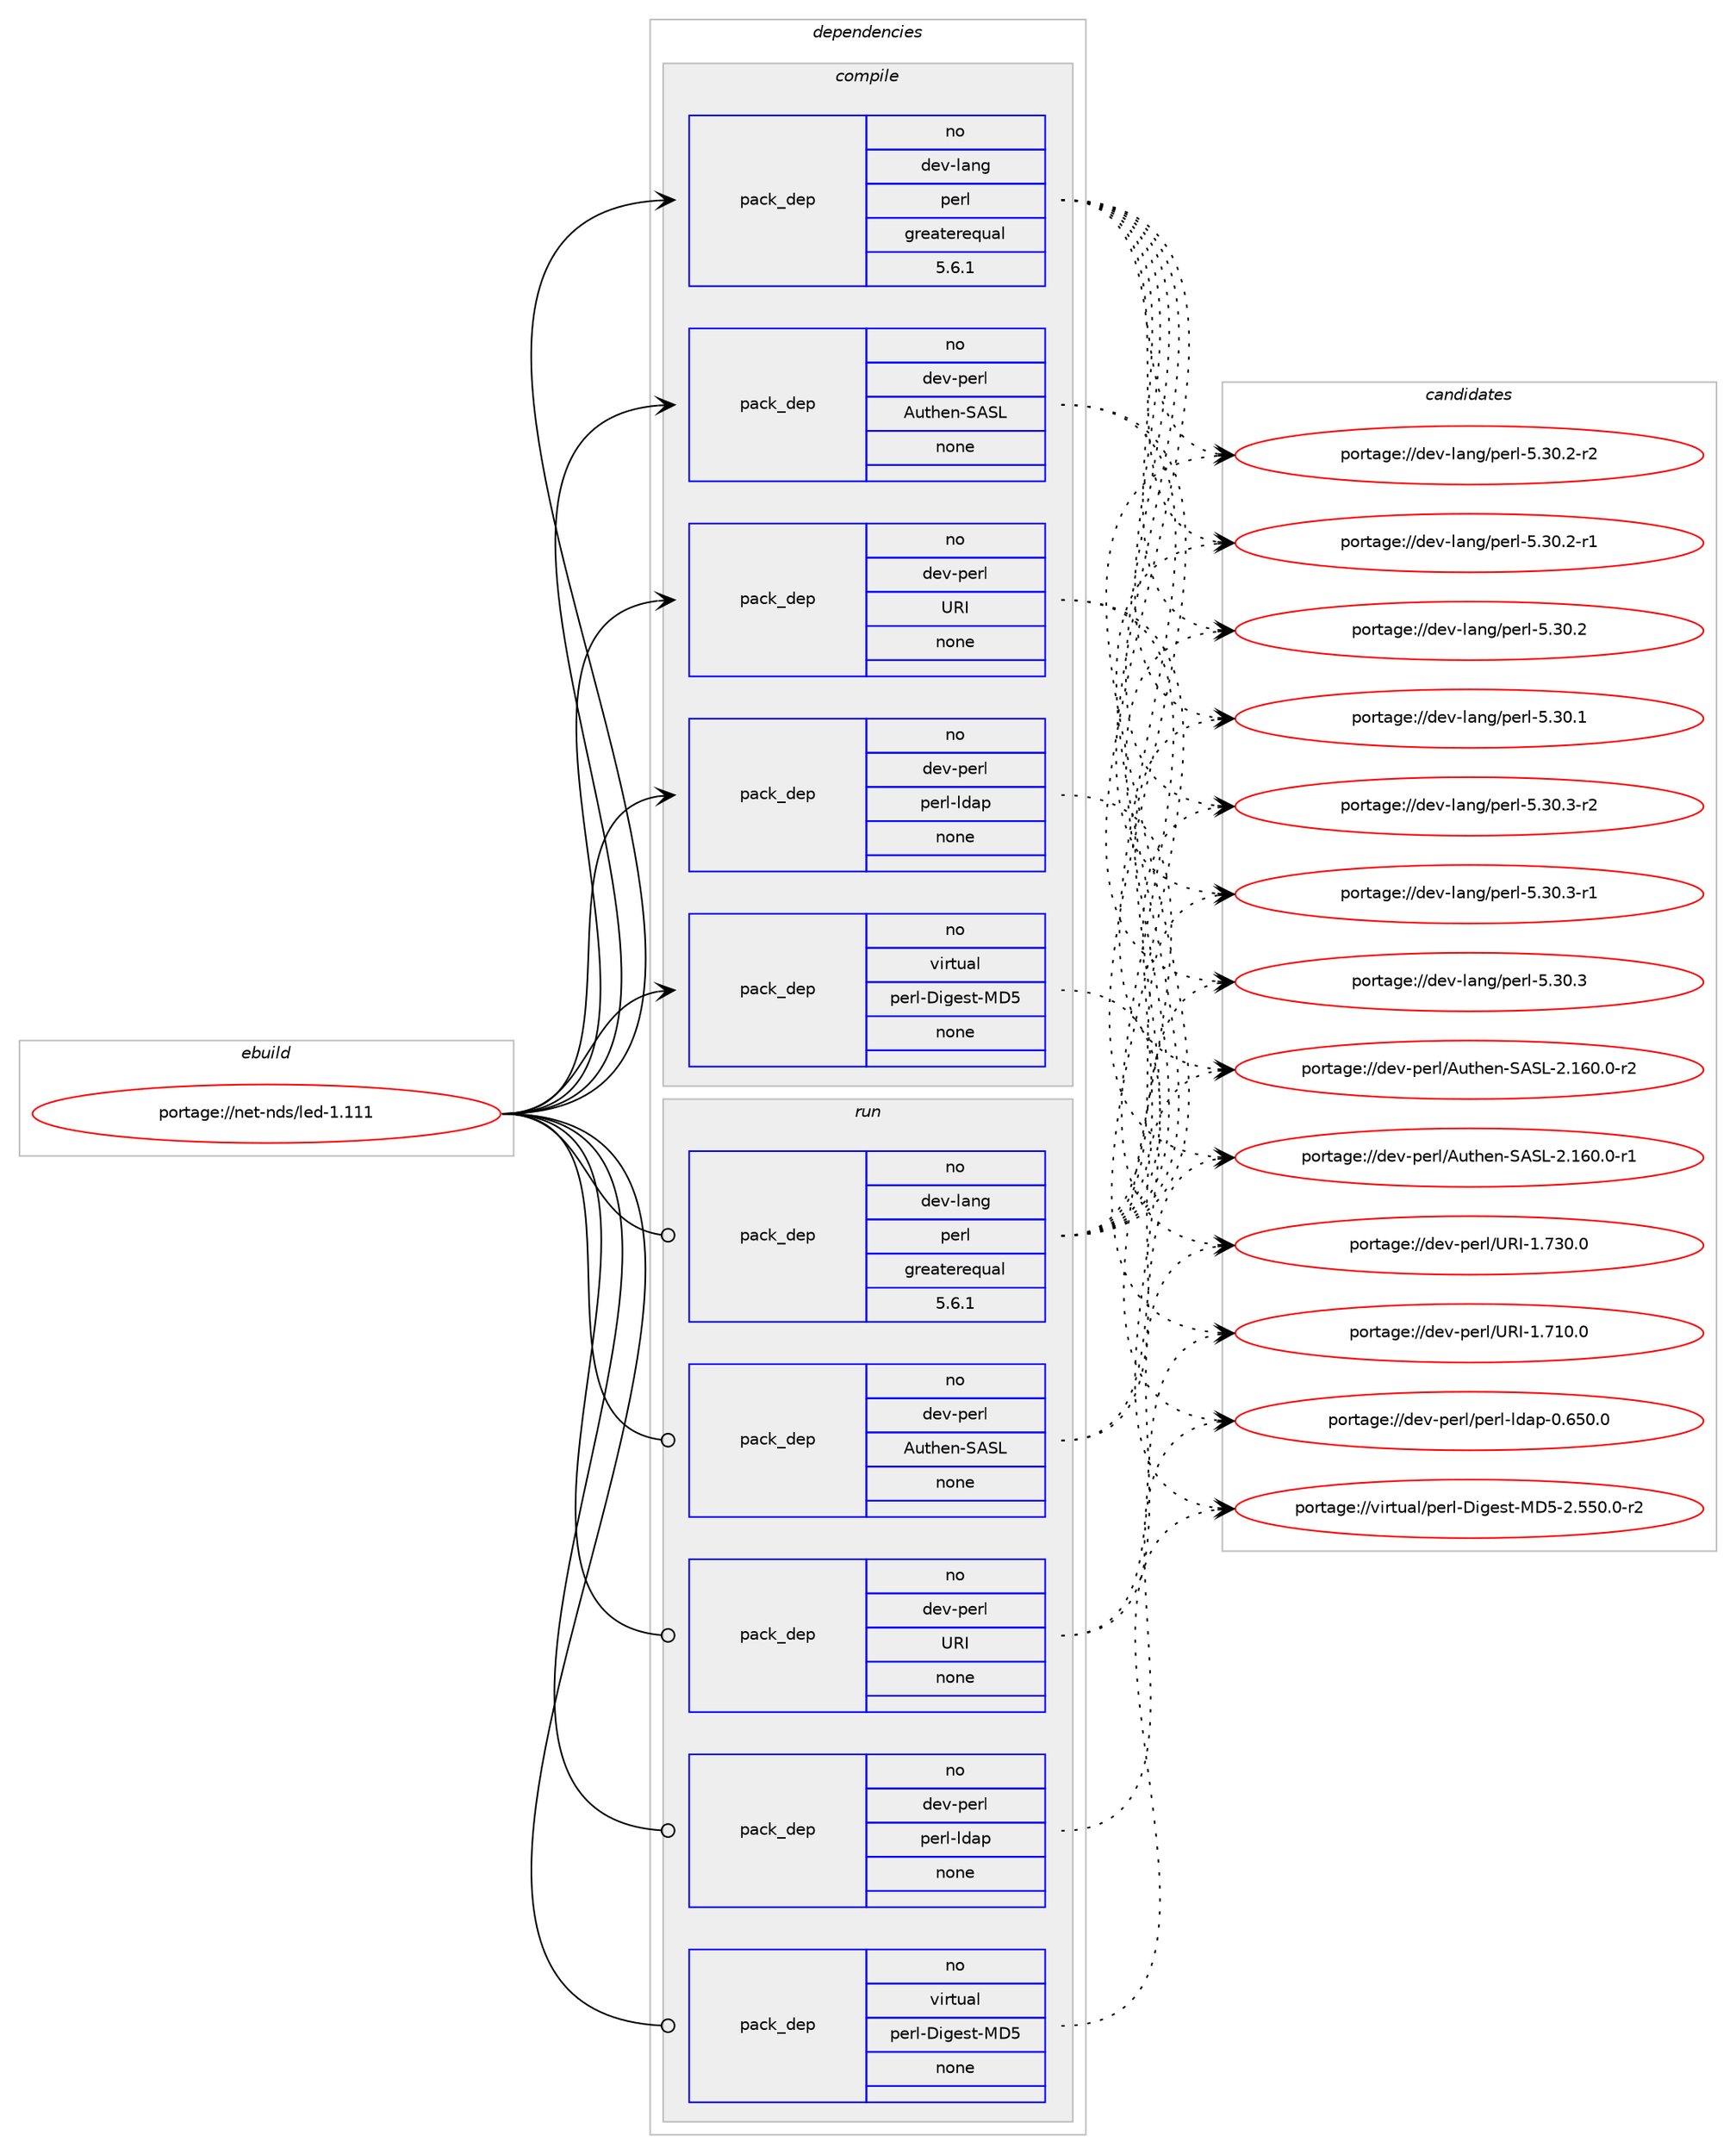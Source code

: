 digraph prolog {

# *************
# Graph options
# *************

newrank=true;
concentrate=true;
compound=true;
graph [rankdir=LR,fontname=Helvetica,fontsize=10,ranksep=1.5];#, ranksep=2.5, nodesep=0.2];
edge  [arrowhead=vee];
node  [fontname=Helvetica,fontsize=10];

# **********
# The ebuild
# **********

subgraph cluster_leftcol {
color=gray;
rank=same;
label=<<i>ebuild</i>>;
id [label="portage://net-nds/led-1.111", color=red, width=4, href="../net-nds/led-1.111.svg"];
}

# ****************
# The dependencies
# ****************

subgraph cluster_midcol {
color=gray;
label=<<i>dependencies</i>>;
subgraph cluster_compile {
fillcolor="#eeeeee";
style=filled;
label=<<i>compile</i>>;
subgraph pack5243 {
dependency5869 [label=<<TABLE BORDER="0" CELLBORDER="1" CELLSPACING="0" CELLPADDING="4" WIDTH="220"><TR><TD ROWSPAN="6" CELLPADDING="30">pack_dep</TD></TR><TR><TD WIDTH="110">no</TD></TR><TR><TD>dev-lang</TD></TR><TR><TD>perl</TD></TR><TR><TD>greaterequal</TD></TR><TR><TD>5.6.1</TD></TR></TABLE>>, shape=none, color=blue];
}
id:e -> dependency5869:w [weight=20,style="solid",arrowhead="vee"];
subgraph pack5244 {
dependency5870 [label=<<TABLE BORDER="0" CELLBORDER="1" CELLSPACING="0" CELLPADDING="4" WIDTH="220"><TR><TD ROWSPAN="6" CELLPADDING="30">pack_dep</TD></TR><TR><TD WIDTH="110">no</TD></TR><TR><TD>dev-perl</TD></TR><TR><TD>Authen-SASL</TD></TR><TR><TD>none</TD></TR><TR><TD></TD></TR></TABLE>>, shape=none, color=blue];
}
id:e -> dependency5870:w [weight=20,style="solid",arrowhead="vee"];
subgraph pack5245 {
dependency5871 [label=<<TABLE BORDER="0" CELLBORDER="1" CELLSPACING="0" CELLPADDING="4" WIDTH="220"><TR><TD ROWSPAN="6" CELLPADDING="30">pack_dep</TD></TR><TR><TD WIDTH="110">no</TD></TR><TR><TD>dev-perl</TD></TR><TR><TD>URI</TD></TR><TR><TD>none</TD></TR><TR><TD></TD></TR></TABLE>>, shape=none, color=blue];
}
id:e -> dependency5871:w [weight=20,style="solid",arrowhead="vee"];
subgraph pack5246 {
dependency5872 [label=<<TABLE BORDER="0" CELLBORDER="1" CELLSPACING="0" CELLPADDING="4" WIDTH="220"><TR><TD ROWSPAN="6" CELLPADDING="30">pack_dep</TD></TR><TR><TD WIDTH="110">no</TD></TR><TR><TD>dev-perl</TD></TR><TR><TD>perl-ldap</TD></TR><TR><TD>none</TD></TR><TR><TD></TD></TR></TABLE>>, shape=none, color=blue];
}
id:e -> dependency5872:w [weight=20,style="solid",arrowhead="vee"];
subgraph pack5247 {
dependency5873 [label=<<TABLE BORDER="0" CELLBORDER="1" CELLSPACING="0" CELLPADDING="4" WIDTH="220"><TR><TD ROWSPAN="6" CELLPADDING="30">pack_dep</TD></TR><TR><TD WIDTH="110">no</TD></TR><TR><TD>virtual</TD></TR><TR><TD>perl-Digest-MD5</TD></TR><TR><TD>none</TD></TR><TR><TD></TD></TR></TABLE>>, shape=none, color=blue];
}
id:e -> dependency5873:w [weight=20,style="solid",arrowhead="vee"];
}
subgraph cluster_compileandrun {
fillcolor="#eeeeee";
style=filled;
label=<<i>compile and run</i>>;
}
subgraph cluster_run {
fillcolor="#eeeeee";
style=filled;
label=<<i>run</i>>;
subgraph pack5248 {
dependency5874 [label=<<TABLE BORDER="0" CELLBORDER="1" CELLSPACING="0" CELLPADDING="4" WIDTH="220"><TR><TD ROWSPAN="6" CELLPADDING="30">pack_dep</TD></TR><TR><TD WIDTH="110">no</TD></TR><TR><TD>dev-lang</TD></TR><TR><TD>perl</TD></TR><TR><TD>greaterequal</TD></TR><TR><TD>5.6.1</TD></TR></TABLE>>, shape=none, color=blue];
}
id:e -> dependency5874:w [weight=20,style="solid",arrowhead="odot"];
subgraph pack5249 {
dependency5875 [label=<<TABLE BORDER="0" CELLBORDER="1" CELLSPACING="0" CELLPADDING="4" WIDTH="220"><TR><TD ROWSPAN="6" CELLPADDING="30">pack_dep</TD></TR><TR><TD WIDTH="110">no</TD></TR><TR><TD>dev-perl</TD></TR><TR><TD>Authen-SASL</TD></TR><TR><TD>none</TD></TR><TR><TD></TD></TR></TABLE>>, shape=none, color=blue];
}
id:e -> dependency5875:w [weight=20,style="solid",arrowhead="odot"];
subgraph pack5250 {
dependency5876 [label=<<TABLE BORDER="0" CELLBORDER="1" CELLSPACING="0" CELLPADDING="4" WIDTH="220"><TR><TD ROWSPAN="6" CELLPADDING="30">pack_dep</TD></TR><TR><TD WIDTH="110">no</TD></TR><TR><TD>dev-perl</TD></TR><TR><TD>URI</TD></TR><TR><TD>none</TD></TR><TR><TD></TD></TR></TABLE>>, shape=none, color=blue];
}
id:e -> dependency5876:w [weight=20,style="solid",arrowhead="odot"];
subgraph pack5251 {
dependency5877 [label=<<TABLE BORDER="0" CELLBORDER="1" CELLSPACING="0" CELLPADDING="4" WIDTH="220"><TR><TD ROWSPAN="6" CELLPADDING="30">pack_dep</TD></TR><TR><TD WIDTH="110">no</TD></TR><TR><TD>dev-perl</TD></TR><TR><TD>perl-ldap</TD></TR><TR><TD>none</TD></TR><TR><TD></TD></TR></TABLE>>, shape=none, color=blue];
}
id:e -> dependency5877:w [weight=20,style="solid",arrowhead="odot"];
subgraph pack5252 {
dependency5878 [label=<<TABLE BORDER="0" CELLBORDER="1" CELLSPACING="0" CELLPADDING="4" WIDTH="220"><TR><TD ROWSPAN="6" CELLPADDING="30">pack_dep</TD></TR><TR><TD WIDTH="110">no</TD></TR><TR><TD>virtual</TD></TR><TR><TD>perl-Digest-MD5</TD></TR><TR><TD>none</TD></TR><TR><TD></TD></TR></TABLE>>, shape=none, color=blue];
}
id:e -> dependency5878:w [weight=20,style="solid",arrowhead="odot"];
}
}

# **************
# The candidates
# **************

subgraph cluster_choices {
rank=same;
color=gray;
label=<<i>candidates</i>>;

subgraph choice5243 {
color=black;
nodesep=1;
choice100101118451089711010347112101114108455346514846514511450 [label="portage://dev-lang/perl-5.30.3-r2", color=red, width=4,href="../dev-lang/perl-5.30.3-r2.svg"];
choice100101118451089711010347112101114108455346514846514511449 [label="portage://dev-lang/perl-5.30.3-r1", color=red, width=4,href="../dev-lang/perl-5.30.3-r1.svg"];
choice10010111845108971101034711210111410845534651484651 [label="portage://dev-lang/perl-5.30.3", color=red, width=4,href="../dev-lang/perl-5.30.3.svg"];
choice100101118451089711010347112101114108455346514846504511450 [label="portage://dev-lang/perl-5.30.2-r2", color=red, width=4,href="../dev-lang/perl-5.30.2-r2.svg"];
choice100101118451089711010347112101114108455346514846504511449 [label="portage://dev-lang/perl-5.30.2-r1", color=red, width=4,href="../dev-lang/perl-5.30.2-r1.svg"];
choice10010111845108971101034711210111410845534651484650 [label="portage://dev-lang/perl-5.30.2", color=red, width=4,href="../dev-lang/perl-5.30.2.svg"];
choice10010111845108971101034711210111410845534651484649 [label="portage://dev-lang/perl-5.30.1", color=red, width=4,href="../dev-lang/perl-5.30.1.svg"];
dependency5869:e -> choice100101118451089711010347112101114108455346514846514511450:w [style=dotted,weight="100"];
dependency5869:e -> choice100101118451089711010347112101114108455346514846514511449:w [style=dotted,weight="100"];
dependency5869:e -> choice10010111845108971101034711210111410845534651484651:w [style=dotted,weight="100"];
dependency5869:e -> choice100101118451089711010347112101114108455346514846504511450:w [style=dotted,weight="100"];
dependency5869:e -> choice100101118451089711010347112101114108455346514846504511449:w [style=dotted,weight="100"];
dependency5869:e -> choice10010111845108971101034711210111410845534651484650:w [style=dotted,weight="100"];
dependency5869:e -> choice10010111845108971101034711210111410845534651484649:w [style=dotted,weight="100"];
}
subgraph choice5244 {
color=black;
nodesep=1;
choice100101118451121011141084765117116104101110458365837645504649544846484511450 [label="portage://dev-perl/Authen-SASL-2.160.0-r2", color=red, width=4,href="../dev-perl/Authen-SASL-2.160.0-r2.svg"];
choice100101118451121011141084765117116104101110458365837645504649544846484511449 [label="portage://dev-perl/Authen-SASL-2.160.0-r1", color=red, width=4,href="../dev-perl/Authen-SASL-2.160.0-r1.svg"];
dependency5870:e -> choice100101118451121011141084765117116104101110458365837645504649544846484511450:w [style=dotted,weight="100"];
dependency5870:e -> choice100101118451121011141084765117116104101110458365837645504649544846484511449:w [style=dotted,weight="100"];
}
subgraph choice5245 {
color=black;
nodesep=1;
choice10010111845112101114108478582734549465551484648 [label="portage://dev-perl/URI-1.730.0", color=red, width=4,href="../dev-perl/URI-1.730.0.svg"];
choice10010111845112101114108478582734549465549484648 [label="portage://dev-perl/URI-1.710.0", color=red, width=4,href="../dev-perl/URI-1.710.0.svg"];
dependency5871:e -> choice10010111845112101114108478582734549465551484648:w [style=dotted,weight="100"];
dependency5871:e -> choice10010111845112101114108478582734549465549484648:w [style=dotted,weight="100"];
}
subgraph choice5246 {
color=black;
nodesep=1;
choice100101118451121011141084711210111410845108100971124548465453484648 [label="portage://dev-perl/perl-ldap-0.650.0", color=red, width=4,href="../dev-perl/perl-ldap-0.650.0.svg"];
dependency5872:e -> choice100101118451121011141084711210111410845108100971124548465453484648:w [style=dotted,weight="100"];
}
subgraph choice5247 {
color=black;
nodesep=1;
choice118105114116117971084711210111410845681051031011151164577685345504653534846484511450 [label="portage://virtual/perl-Digest-MD5-2.550.0-r2", color=red, width=4,href="../virtual/perl-Digest-MD5-2.550.0-r2.svg"];
dependency5873:e -> choice118105114116117971084711210111410845681051031011151164577685345504653534846484511450:w [style=dotted,weight="100"];
}
subgraph choice5248 {
color=black;
nodesep=1;
choice100101118451089711010347112101114108455346514846514511450 [label="portage://dev-lang/perl-5.30.3-r2", color=red, width=4,href="../dev-lang/perl-5.30.3-r2.svg"];
choice100101118451089711010347112101114108455346514846514511449 [label="portage://dev-lang/perl-5.30.3-r1", color=red, width=4,href="../dev-lang/perl-5.30.3-r1.svg"];
choice10010111845108971101034711210111410845534651484651 [label="portage://dev-lang/perl-5.30.3", color=red, width=4,href="../dev-lang/perl-5.30.3.svg"];
choice100101118451089711010347112101114108455346514846504511450 [label="portage://dev-lang/perl-5.30.2-r2", color=red, width=4,href="../dev-lang/perl-5.30.2-r2.svg"];
choice100101118451089711010347112101114108455346514846504511449 [label="portage://dev-lang/perl-5.30.2-r1", color=red, width=4,href="../dev-lang/perl-5.30.2-r1.svg"];
choice10010111845108971101034711210111410845534651484650 [label="portage://dev-lang/perl-5.30.2", color=red, width=4,href="../dev-lang/perl-5.30.2.svg"];
choice10010111845108971101034711210111410845534651484649 [label="portage://dev-lang/perl-5.30.1", color=red, width=4,href="../dev-lang/perl-5.30.1.svg"];
dependency5874:e -> choice100101118451089711010347112101114108455346514846514511450:w [style=dotted,weight="100"];
dependency5874:e -> choice100101118451089711010347112101114108455346514846514511449:w [style=dotted,weight="100"];
dependency5874:e -> choice10010111845108971101034711210111410845534651484651:w [style=dotted,weight="100"];
dependency5874:e -> choice100101118451089711010347112101114108455346514846504511450:w [style=dotted,weight="100"];
dependency5874:e -> choice100101118451089711010347112101114108455346514846504511449:w [style=dotted,weight="100"];
dependency5874:e -> choice10010111845108971101034711210111410845534651484650:w [style=dotted,weight="100"];
dependency5874:e -> choice10010111845108971101034711210111410845534651484649:w [style=dotted,weight="100"];
}
subgraph choice5249 {
color=black;
nodesep=1;
choice100101118451121011141084765117116104101110458365837645504649544846484511450 [label="portage://dev-perl/Authen-SASL-2.160.0-r2", color=red, width=4,href="../dev-perl/Authen-SASL-2.160.0-r2.svg"];
choice100101118451121011141084765117116104101110458365837645504649544846484511449 [label="portage://dev-perl/Authen-SASL-2.160.0-r1", color=red, width=4,href="../dev-perl/Authen-SASL-2.160.0-r1.svg"];
dependency5875:e -> choice100101118451121011141084765117116104101110458365837645504649544846484511450:w [style=dotted,weight="100"];
dependency5875:e -> choice100101118451121011141084765117116104101110458365837645504649544846484511449:w [style=dotted,weight="100"];
}
subgraph choice5250 {
color=black;
nodesep=1;
choice10010111845112101114108478582734549465551484648 [label="portage://dev-perl/URI-1.730.0", color=red, width=4,href="../dev-perl/URI-1.730.0.svg"];
choice10010111845112101114108478582734549465549484648 [label="portage://dev-perl/URI-1.710.0", color=red, width=4,href="../dev-perl/URI-1.710.0.svg"];
dependency5876:e -> choice10010111845112101114108478582734549465551484648:w [style=dotted,weight="100"];
dependency5876:e -> choice10010111845112101114108478582734549465549484648:w [style=dotted,weight="100"];
}
subgraph choice5251 {
color=black;
nodesep=1;
choice100101118451121011141084711210111410845108100971124548465453484648 [label="portage://dev-perl/perl-ldap-0.650.0", color=red, width=4,href="../dev-perl/perl-ldap-0.650.0.svg"];
dependency5877:e -> choice100101118451121011141084711210111410845108100971124548465453484648:w [style=dotted,weight="100"];
}
subgraph choice5252 {
color=black;
nodesep=1;
choice118105114116117971084711210111410845681051031011151164577685345504653534846484511450 [label="portage://virtual/perl-Digest-MD5-2.550.0-r2", color=red, width=4,href="../virtual/perl-Digest-MD5-2.550.0-r2.svg"];
dependency5878:e -> choice118105114116117971084711210111410845681051031011151164577685345504653534846484511450:w [style=dotted,weight="100"];
}
}

}

